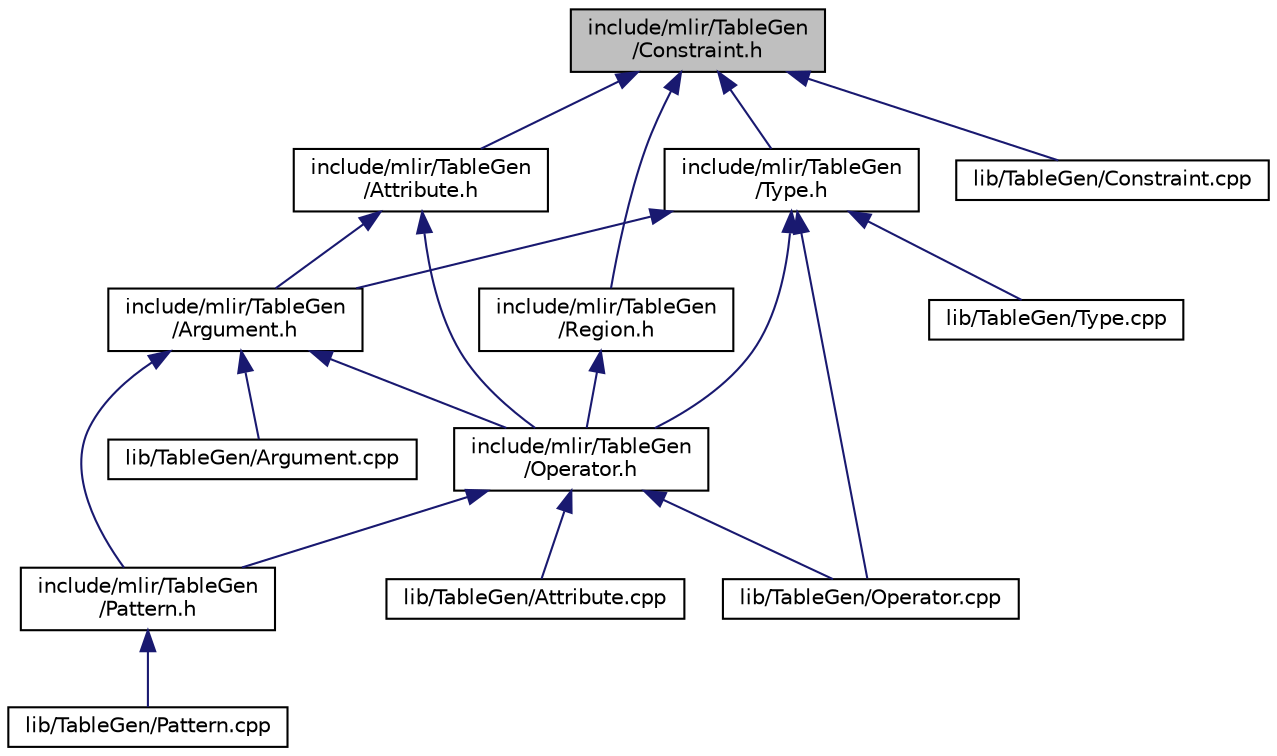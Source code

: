 digraph "include/mlir/TableGen/Constraint.h"
{
  bgcolor="transparent";
  edge [fontname="Helvetica",fontsize="10",labelfontname="Helvetica",labelfontsize="10"];
  node [fontname="Helvetica",fontsize="10",shape=record];
  Node9 [label="include/mlir/TableGen\l/Constraint.h",height=0.2,width=0.4,color="black", fillcolor="grey75", style="filled", fontcolor="black"];
  Node9 -> Node10 [dir="back",color="midnightblue",fontsize="10",style="solid",fontname="Helvetica"];
  Node10 [label="include/mlir/TableGen\l/Attribute.h",height=0.2,width=0.4,color="black",URL="$Attribute_8h.html"];
  Node10 -> Node11 [dir="back",color="midnightblue",fontsize="10",style="solid",fontname="Helvetica"];
  Node11 [label="include/mlir/TableGen\l/Argument.h",height=0.2,width=0.4,color="black",URL="$Argument_8h.html"];
  Node11 -> Node12 [dir="back",color="midnightblue",fontsize="10",style="solid",fontname="Helvetica"];
  Node12 [label="include/mlir/TableGen\l/Operator.h",height=0.2,width=0.4,color="black",URL="$Operator_8h.html"];
  Node12 -> Node13 [dir="back",color="midnightblue",fontsize="10",style="solid",fontname="Helvetica"];
  Node13 [label="include/mlir/TableGen\l/Pattern.h",height=0.2,width=0.4,color="black",URL="$Pattern_8h.html"];
  Node13 -> Node14 [dir="back",color="midnightblue",fontsize="10",style="solid",fontname="Helvetica"];
  Node14 [label="lib/TableGen/Pattern.cpp",height=0.2,width=0.4,color="black",URL="$Pattern_8cpp.html"];
  Node12 -> Node15 [dir="back",color="midnightblue",fontsize="10",style="solid",fontname="Helvetica"];
  Node15 [label="lib/TableGen/Attribute.cpp",height=0.2,width=0.4,color="black",URL="$Attribute_8cpp.html"];
  Node12 -> Node16 [dir="back",color="midnightblue",fontsize="10",style="solid",fontname="Helvetica"];
  Node16 [label="lib/TableGen/Operator.cpp",height=0.2,width=0.4,color="black",URL="$Operator_8cpp.html"];
  Node11 -> Node13 [dir="back",color="midnightblue",fontsize="10",style="solid",fontname="Helvetica"];
  Node11 -> Node17 [dir="back",color="midnightblue",fontsize="10",style="solid",fontname="Helvetica"];
  Node17 [label="lib/TableGen/Argument.cpp",height=0.2,width=0.4,color="black",URL="$Argument_8cpp.html"];
  Node10 -> Node12 [dir="back",color="midnightblue",fontsize="10",style="solid",fontname="Helvetica"];
  Node9 -> Node18 [dir="back",color="midnightblue",fontsize="10",style="solid",fontname="Helvetica"];
  Node18 [label="include/mlir/TableGen\l/Region.h",height=0.2,width=0.4,color="black",URL="$TableGen_2Region_8h.html"];
  Node18 -> Node12 [dir="back",color="midnightblue",fontsize="10",style="solid",fontname="Helvetica"];
  Node9 -> Node19 [dir="back",color="midnightblue",fontsize="10",style="solid",fontname="Helvetica"];
  Node19 [label="include/mlir/TableGen\l/Type.h",height=0.2,width=0.4,color="black",URL="$Type_8h.html"];
  Node19 -> Node11 [dir="back",color="midnightblue",fontsize="10",style="solid",fontname="Helvetica"];
  Node19 -> Node12 [dir="back",color="midnightblue",fontsize="10",style="solid",fontname="Helvetica"];
  Node19 -> Node16 [dir="back",color="midnightblue",fontsize="10",style="solid",fontname="Helvetica"];
  Node19 -> Node20 [dir="back",color="midnightblue",fontsize="10",style="solid",fontname="Helvetica"];
  Node20 [label="lib/TableGen/Type.cpp",height=0.2,width=0.4,color="black",URL="$Type_8cpp.html"];
  Node9 -> Node21 [dir="back",color="midnightblue",fontsize="10",style="solid",fontname="Helvetica"];
  Node21 [label="lib/TableGen/Constraint.cpp",height=0.2,width=0.4,color="black",URL="$Constraint_8cpp.html"];
}
